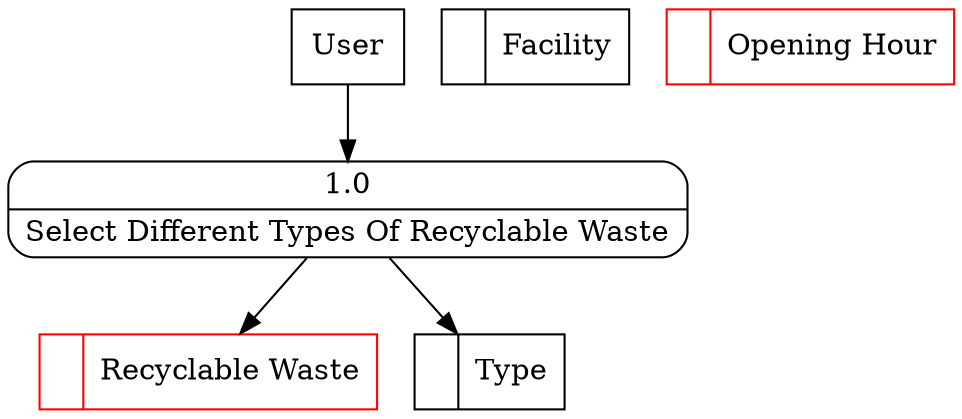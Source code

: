 digraph dfd2{ 
node[shape=record]
200 [label="<f0>  |<f1> Recyclable Waste " color=red];
201 [label="<f0>  |<f1> Facility " ];
202 [label="<f0>  |<f1> Type " ];
203 [label="<f0>  |<f1> Opening Hour " color=red];
204 [label="User" shape=box];
205 [label="{<f0> 1.0|<f1> Select Different Types Of Recyclable Waste }" shape=Mrecord];
204 -> 205
205 -> 200
205 -> 202
}